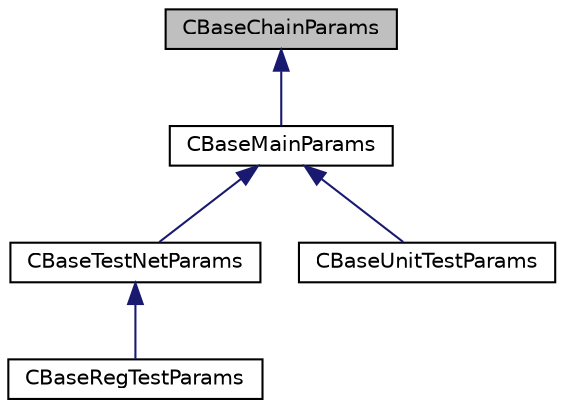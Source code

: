 digraph "CBaseChainParams"
{
 // LATEX_PDF_SIZE
  edge [fontname="Helvetica",fontsize="10",labelfontname="Helvetica",labelfontsize="10"];
  node [fontname="Helvetica",fontsize="10",shape=record];
  Node0 [label="CBaseChainParams",height=0.2,width=0.4,color="black", fillcolor="grey75", style="filled", fontcolor="black",tooltip=" "];
  Node0 -> Node1 [dir="back",color="midnightblue",fontsize="10",style="solid"];
  Node1 [label="CBaseMainParams",height=0.2,width=0.4,color="black", fillcolor="white", style="filled",URL="$class_c_base_main_params.html",tooltip=" "];
  Node1 -> Node2 [dir="back",color="midnightblue",fontsize="10",style="solid"];
  Node2 [label="CBaseTestNetParams",height=0.2,width=0.4,color="black", fillcolor="white", style="filled",URL="$class_c_base_test_net_params.html",tooltip=" "];
  Node2 -> Node3 [dir="back",color="midnightblue",fontsize="10",style="solid"];
  Node3 [label="CBaseRegTestParams",height=0.2,width=0.4,color="black", fillcolor="white", style="filled",URL="$class_c_base_reg_test_params.html",tooltip=" "];
  Node1 -> Node4 [dir="back",color="midnightblue",fontsize="10",style="solid"];
  Node4 [label="CBaseUnitTestParams",height=0.2,width=0.4,color="black", fillcolor="white", style="filled",URL="$class_c_base_unit_test_params.html",tooltip=" "];
}
